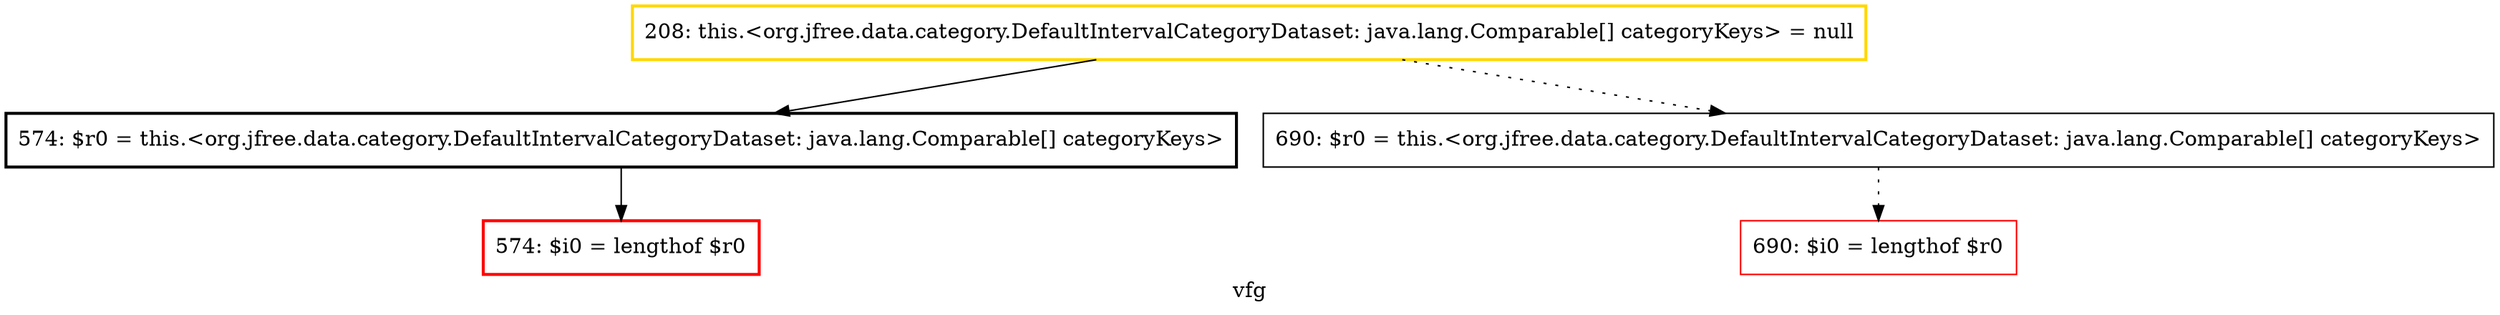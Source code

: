 digraph "vfg" {
    label="vfg";
node [shape=box];
"208: this.<org.jfree.data.category.DefaultIntervalCategoryDataset: java.lang.Comparable[] categoryKeys> = null" [style=bold] [color=gold]
"574: $i0 = lengthof $r0" [style=bold] [color=red]
"574: $r0 = this.<org.jfree.data.category.DefaultIntervalCategoryDataset: java.lang.Comparable[] categoryKeys>" [style=bold]
"690: $i0 = lengthof $r0" [color=red]
"690: $r0 = this.<org.jfree.data.category.DefaultIntervalCategoryDataset: java.lang.Comparable[] categoryKeys>"
"574: $r0 = this.<org.jfree.data.category.DefaultIntervalCategoryDataset: java.lang.Comparable[] categoryKeys>"->"574: $i0 = lengthof $r0";

"208: this.<org.jfree.data.category.DefaultIntervalCategoryDataset: java.lang.Comparable[] categoryKeys> = null"->"574: $r0 = this.<org.jfree.data.category.DefaultIntervalCategoryDataset: java.lang.Comparable[] categoryKeys>";

"690: $r0 = this.<org.jfree.data.category.DefaultIntervalCategoryDataset: java.lang.Comparable[] categoryKeys>"->"690: $i0 = lengthof $r0" [style=dotted];

"208: this.<org.jfree.data.category.DefaultIntervalCategoryDataset: java.lang.Comparable[] categoryKeys> = null"->"690: $r0 = this.<org.jfree.data.category.DefaultIntervalCategoryDataset: java.lang.Comparable[] categoryKeys>" [style=dotted];

}